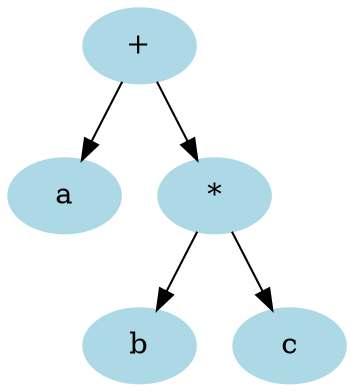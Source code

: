 digraph G {
e[color = lightblue, style = filled, label= "+"];
a[color = lightblue, style = filled, label= "a"];
e->a
e[color = lightblue, style = filled, label= "+"];
d[color = lightblue, style = filled, label= "*"];
e->d
d[color = lightblue, style = filled, label= "*"];
b[color = lightblue, style = filled, label= "b"];
d->b
d[color = lightblue, style = filled, label= "*"];
c[color = lightblue, style = filled, label= "c"];
d->c
}
